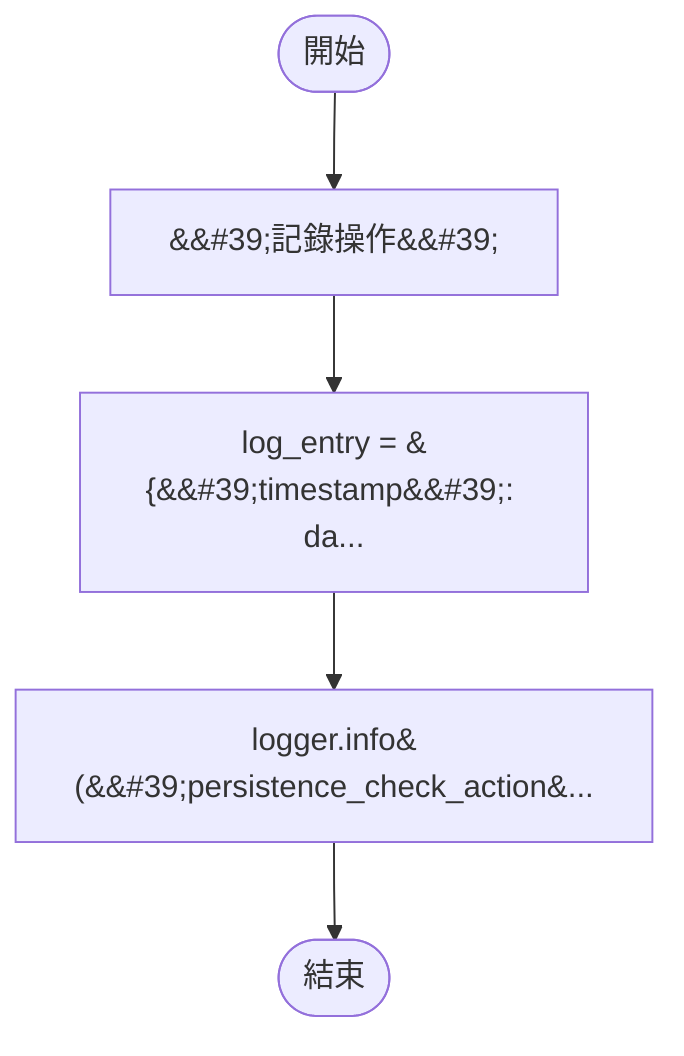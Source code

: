 flowchart TB
    n1([開始])
    n2([結束])
    n3[&amp;&#35;39;記錄操作&amp;&#35;39;]
    n4[log_entry = &#123;&amp;&#35;39;timestamp&amp;&#35;39;: da...]
    n5[logger.info&#40;&amp;&#35;39;persistence_check_action&amp...]
    n1 --> n3
    n3 --> n4
    n4 --> n5
    n5 --> n2